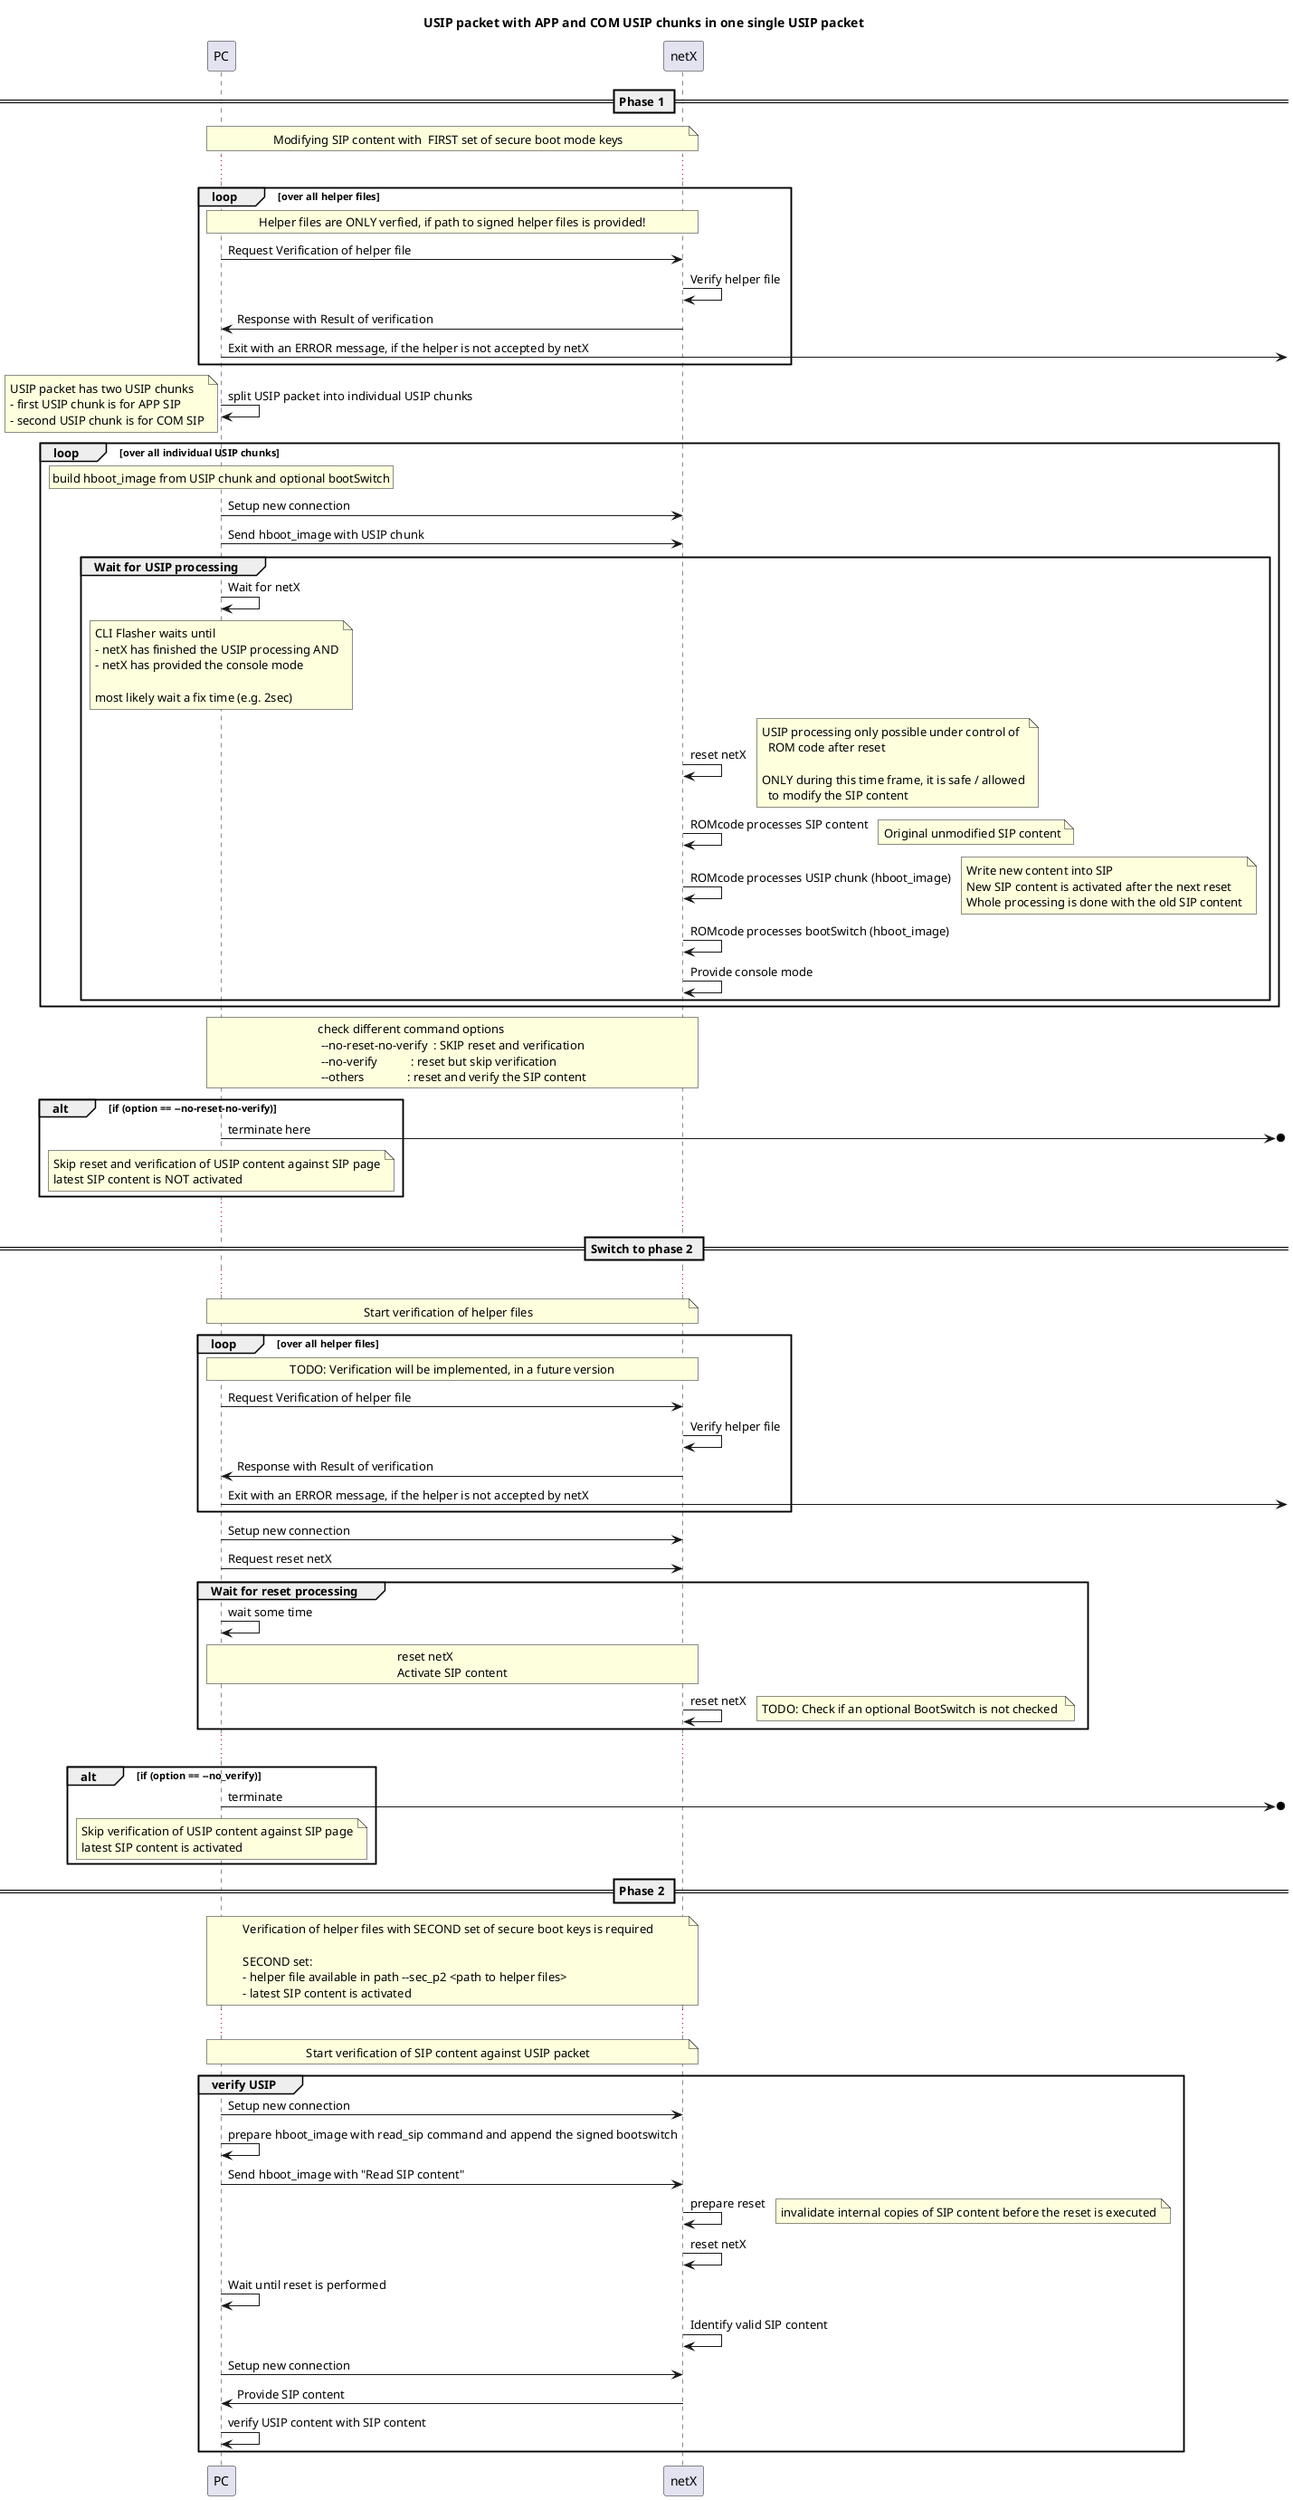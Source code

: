 @startuml  USIP-Handling.svg

' USIP-Handling
' Sequence diagram

/'

'/

title USIP packet with APP and COM USIP chunks in one single USIP packet

== Phase 1 ==
note over PC, netX: Modifying SIP content with  FIRST set of secure boot mode keys 
...

loop over all helper files
  rnote across
    Helper files are ONLY verfied, if path to signed helper files is provided!
  endrnote

  PC -> netX: Request Verification of helper file
  netX -> netX: Verify helper file
  netX -> PC: Response with Result of verification

  PC ->]: Exit with an ERROR message, if the helper is not accepted by netX

end

PC -> PC: split USIP packet into individual USIP chunks
note left
USIP packet has two USIP chunks
- first USIP chunk is for APP SIP
- second USIP chunk is for COM SIP
end note


loop over all individual USIP chunks
  rnote over PC
    build hboot_image from USIP chunk and optional bootSwitch
  endrnote
  
  PC -> netX: Setup new connection
  
  PC -> netX: Send hboot_image with USIP chunk
  
  group Wait for USIP processing
  

    PC -> PC: Wait for netX
    note over PC
      CLI Flasher waits until
      - netX has finished the USIP processing AND
      - netX has provided the console mode
  
      most likely wait a fix time (e.g. 2sec)
    end note
  
    netX -> netX: reset netX
    note right
      USIP processing only possible under control of
        ROM code after reset
    
      ONLY during this time frame, it is safe / allowed
        to modify the SIP content
    end note
    
    netX -> netX: ROMcode processes SIP content
    note right
      Original unmodified SIP content
    end note
    
    netX -> netX: ROMcode processes USIP chunk (hboot_image)
     note right
      Write new content into SIP
      New SIP content is activated after the next reset
      Whole processing is done with the old SIP content
    end note

    netX -> netX: ROMcode processes bootSwitch (hboot_image)
    
    netX -> netX: Provide console mode
  end

end

rnote over PC, netX
 check different command options
  --no-reset-no-verify  : SKIP reset and verification
  --no-verify           : reset but skip verification
  --others              : reset and verify the SIP content
endrnote

alt if (option == --no-reset-no-verify)

  PC ->o] : terminate here
  note over PC
    Skip reset and verification of USIP content against SIP page
    latest SIP content is NOT activated
  end note

end

...

== Switch to phase 2 ==

...

note across
  Start verification of helper files
end note

' do a verification
loop over all helper files
  rnote across
     TODO: Verification will be implemented, in a future version
  endrnote

  PC -> netX: Request Verification of helper file
  netX -> netX: Verify helper file
  netX -> PC: Response with Result of verification

  PC ->]: Exit with an ERROR message, if the helper is not accepted by netX
end


PC -> netX: Setup new connection
PC -> netX: Request reset netX


group Wait for reset processing
  PC -> PC: wait some time
 
  rnote over PC, netX
    reset netX
    Activate SIP content
  endrnote

  netX -> netX : reset netX
  note right
     TODO: Check if an optional BootSwitch is not checked 
  end note
end

...

alt if (option == --no_verify)

  PC ->o] : terminate
  note over PC
    Skip verification of USIP content against SIP page
    latest SIP content is activated
  end note

end

== Phase 2 ==

note across
  Verification of helper files with SECOND set of secure boot keys is required

  SECOND set:
  - helper file available in path --sec_p2 <path to helper files>
  - latest SIP content is activated
end note  

...

note across
  Start verification of SIP content against USIP packet
end note
group verify USIP
  
  PC -> netX: Setup new connection

  PC -> PC: prepare hboot_image with read_sip command and append the signed bootswitch
  PC -> netX: Send hboot_image with "Read SIP content"

  netX -> netX: prepare reset
  note right
    invalidate internal copies of SIP content before the reset is executed
  end note

  netX -> netX: reset netX
  PC -> PC: Wait until reset is performed

  netX -> netX: Identify valid SIP content

  PC -> netX: Setup new connection
  netX -> PC: Provide SIP content

  PC -> PC: verify USIP content with SIP content
    
end
  
@enduml
